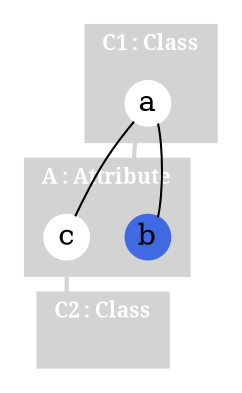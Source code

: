 graph G {
	
	compound=true;
	
	subgraph cluster0 {
		node [style=filled, shape=circle, color=white, height=0.02, width=0.01, margin=0.0];

		style=filled;
		color=lightgrey;
		fontcolor=white;
		fontname=bold;
		fontsize=10;

		label="C1 : Class";

		a;
	}
	
	subgraph cluster1 {
		node [style=filled, shape=circle, color=white, height=0.02, width=0.01, margin=0.0];

		style=filled;
		color=lightgrey;
		fontcolor=white;
		fontname=bold;
		fontsize=10;

		label="A : Attribute";

		b [color=royalblue];
		c;
	}
	
	subgraph cluster2 {
		node [style=filled, shape=circle, color=white, height=0.02, width=0.01, margin=0.0];

		style=filled;
		color=lightgrey;
		fontcolor=white;
		fontname=bold;
		fontsize=10;

		label="C2 : Class";

		cluster0 [style=invis, label="", height=0.02, width=0.01];
	}
	
	c -- cluster0 [ltail=cluster1, lhead=cluster2, penwidth=2, color=lightgrey];
	a -- b [ltail=cluster0, lhead=cluster1, penwidth=2, color=lightgrey];
	a -- b;
	a -- c;
}